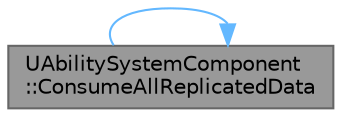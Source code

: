 digraph "UAbilitySystemComponent::ConsumeAllReplicatedData"
{
 // INTERACTIVE_SVG=YES
 // LATEX_PDF_SIZE
  bgcolor="transparent";
  edge [fontname=Helvetica,fontsize=10,labelfontname=Helvetica,labelfontsize=10];
  node [fontname=Helvetica,fontsize=10,shape=box,height=0.2,width=0.4];
  rankdir="LR";
  Node1 [id="Node000001",label="UAbilitySystemComponent\l::ConsumeAllReplicatedData",height=0.2,width=0.4,color="gray40", fillcolor="grey60", style="filled", fontcolor="black",tooltip="Deletes all cached ability client data (Was: ConsumeAbilityTargetData)"];
  Node1 -> Node1 [id="edge1_Node000001_Node000001",color="steelblue1",style="solid",tooltip=" "];
}
